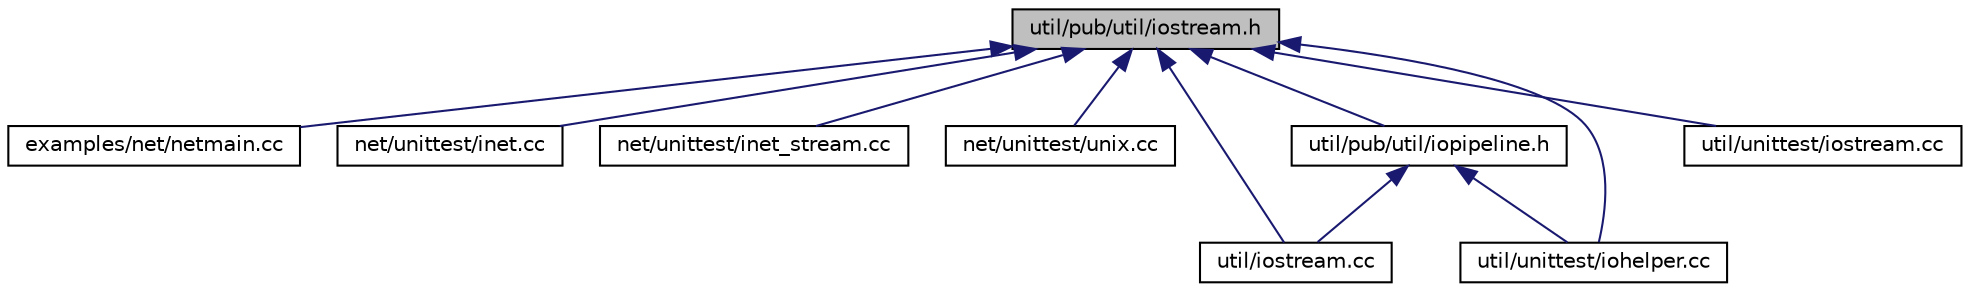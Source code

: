 digraph "util/pub/util/iostream.h"
{
 // LATEX_PDF_SIZE
  edge [fontname="Helvetica",fontsize="10",labelfontname="Helvetica",labelfontsize="10"];
  node [fontname="Helvetica",fontsize="10",shape=record];
  Node1 [label="util/pub/util/iostream.h",height=0.2,width=0.4,color="black", fillcolor="grey75", style="filled", fontcolor="black",tooltip="Base input/output stream classes."];
  Node1 -> Node2 [dir="back",color="midnightblue",fontsize="10",style="solid",fontname="Helvetica"];
  Node2 [label="examples/net/netmain.cc",height=0.2,width=0.4,color="black", fillcolor="white", style="filled",URL="$de/d77/netmain_8cc.html",tooltip="Networking example."];
  Node1 -> Node3 [dir="back",color="midnightblue",fontsize="10",style="solid",fontname="Helvetica"];
  Node3 [label="net/unittest/inet.cc",height=0.2,width=0.4,color="black", fillcolor="white", style="filled",URL="$dd/d8d/unittest_2inet_8cc.html",tooltip="Tests for Internet tcp and udp networking sockets."];
  Node1 -> Node4 [dir="back",color="midnightblue",fontsize="10",style="solid",fontname="Helvetica"];
  Node4 [label="net/unittest/inet_stream.cc",height=0.2,width=0.4,color="black", fillcolor="white", style="filled",URL="$d0/d3a/inet__stream_8cc.html",tooltip="Tests for Internet tcp and udp networking streams."];
  Node1 -> Node5 [dir="back",color="midnightblue",fontsize="10",style="solid",fontname="Helvetica"];
  Node5 [label="net/unittest/unix.cc",height=0.2,width=0.4,color="black", fillcolor="white", style="filled",URL="$db/dc1/unittest_2unix_8cc.html",tooltip="Tests for Unix domain tcp and udp networking."];
  Node1 -> Node6 [dir="back",color="midnightblue",fontsize="10",style="solid",fontname="Helvetica"];
  Node6 [label="util/pub/util/iopipeline.h",height=0.2,width=0.4,color="black", fillcolor="white", style="filled",URL="$d2/d09/iopipeline_8h.html",tooltip="Input/output streaming pipeline."];
  Node6 -> Node7 [dir="back",color="midnightblue",fontsize="10",style="solid",fontname="Helvetica"];
  Node7 [label="util/iostream.cc",height=0.2,width=0.4,color="black", fillcolor="white", style="filled",URL="$d2/d3e/iostream_8cc.html",tooltip="input/output stream utilities implementation"];
  Node6 -> Node8 [dir="back",color="midnightblue",fontsize="10",style="solid",fontname="Helvetica"];
  Node8 [label="util/unittest/iohelper.cc",height=0.2,width=0.4,color="black", fillcolor="white", style="filled",URL="$de/d12/iohelper_8cc.html",tooltip="Tests for input/output stream utilities."];
  Node1 -> Node7 [dir="back",color="midnightblue",fontsize="10",style="solid",fontname="Helvetica"];
  Node1 -> Node8 [dir="back",color="midnightblue",fontsize="10",style="solid",fontname="Helvetica"];
  Node1 -> Node9 [dir="back",color="midnightblue",fontsize="10",style="solid",fontname="Helvetica"];
  Node9 [label="util/unittest/iostream.cc",height=0.2,width=0.4,color="black", fillcolor="white", style="filled",URL="$d5/df4/unittest_2iostream_8cc.html",tooltip="Tests for input/output stream utilities."];
}

